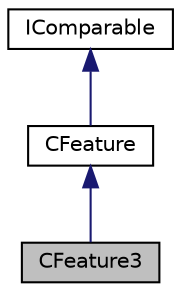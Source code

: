 digraph "CFeature3"
{
  edge [fontname="Helvetica",fontsize="10",labelfontname="Helvetica",labelfontsize="10"];
  node [fontname="Helvetica",fontsize="10",shape=record];
  Node1 [label="CFeature3",height=0.2,width=0.4,color="black", fillcolor="grey75", style="filled" fontcolor="black"];
  Node2 -> Node1 [dir="back",color="midnightblue",fontsize="10",style="solid",fontname="Helvetica"];
  Node2 [label="CFeature",height=0.2,width=0.4,color="black", fillcolor="white", style="filled",URL="$class_c_feature.html"];
  Node3 -> Node2 [dir="back",color="midnightblue",fontsize="10",style="solid",fontname="Helvetica"];
  Node3 [label="IComparable",height=0.2,width=0.4,color="black", fillcolor="white", style="filled",URL="$class_i_comparable.html"];
}

